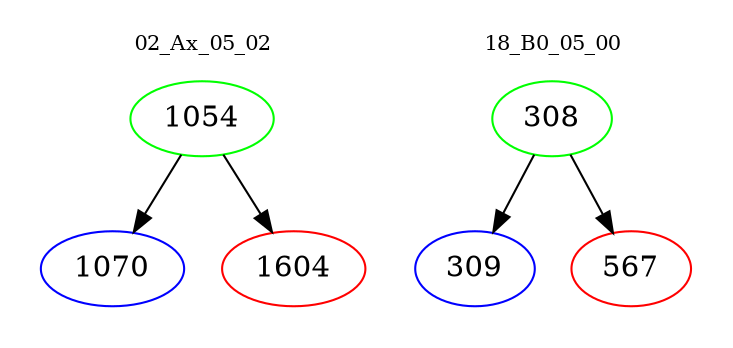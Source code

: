 digraph{
subgraph cluster_0 {
color = white
label = "02_Ax_05_02";
fontsize=10;
T0_1054 [label="1054", color="green"]
T0_1054 -> T0_1070 [color="black"]
T0_1070 [label="1070", color="blue"]
T0_1054 -> T0_1604 [color="black"]
T0_1604 [label="1604", color="red"]
}
subgraph cluster_1 {
color = white
label = "18_B0_05_00";
fontsize=10;
T1_308 [label="308", color="green"]
T1_308 -> T1_309 [color="black"]
T1_309 [label="309", color="blue"]
T1_308 -> T1_567 [color="black"]
T1_567 [label="567", color="red"]
}
}
